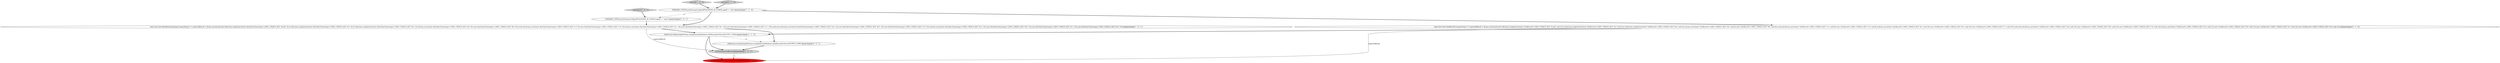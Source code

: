 digraph {
2 [style = filled, label = "testLeft['1', '0', '0']", fillcolor = lightgray, shape = diamond image = "AAA0AAABBB1BBB"];
3 [style = filled, label = "leftStream.leftJoin(rightStream,valueJoiner,JoinWindows.of(ofSeconds(10))).to(OUTPUT_TOPIC)@@@5@@@['1', '1', '0']", fillcolor = white, shape = ellipse image = "AAA0AAABBB1BBB"];
1 [style = filled, label = "final List<List<KeyValueTimestamp<Long,String>>> expectedResult = Arrays.asList(null,null,Collections.singletonList(new KeyValueTimestamp<>(ANY_UNIQUE_KEY,\"A-null\",3L)),Collections.singletonList(new KeyValueTimestamp<>(ANY_UNIQUE_KEY,\"A-a\",4L)),Collections.singletonList(new KeyValueTimestamp<>(ANY_UNIQUE_KEY,\"B-a\",5L)),Arrays.asList(new KeyValueTimestamp<>(ANY_UNIQUE_KEY,\"A-b\",6L),new KeyValueTimestamp<>(ANY_UNIQUE_KEY,\"B-b\",6L)),null,null,Arrays.asList(new KeyValueTimestamp<>(ANY_UNIQUE_KEY,\"C-a\",9L),new KeyValueTimestamp<>(ANY_UNIQUE_KEY,\"C-b\",9L)),Arrays.asList(new KeyValueTimestamp<>(ANY_UNIQUE_KEY,\"A-c\",10L),new KeyValueTimestamp<>(ANY_UNIQUE_KEY,\"B-c\",10L),new KeyValueTimestamp<>(ANY_UNIQUE_KEY,\"C-c\",10L)),null,null,null,Arrays.asList(new KeyValueTimestamp<>(ANY_UNIQUE_KEY,\"A-d\",14L),new KeyValueTimestamp<>(ANY_UNIQUE_KEY,\"B-d\",14L),new KeyValueTimestamp<>(ANY_UNIQUE_KEY,\"C-d\",14L)),Arrays.asList(new KeyValueTimestamp<>(ANY_UNIQUE_KEY,\"D-a\",15L),new KeyValueTimestamp<>(ANY_UNIQUE_KEY,\"D-b\",15L),new KeyValueTimestamp<>(ANY_UNIQUE_KEY,\"D-c\",15L),new KeyValueTimestamp<>(ANY_UNIQUE_KEY,\"D-d\",15L)))@@@4@@@['1', '0', '1']", fillcolor = white, shape = ellipse image = "AAA0AAABBB1BBB"];
9 [style = filled, label = "STREAMS_CONFIG.put(StreamsConfig.APPLICATION_ID_CONFIG,appID + \"-outer\")@@@3@@@['0', '0', '1']", fillcolor = white, shape = ellipse image = "AAA0AAABBB3BBB"];
0 [style = filled, label = "STREAMS_CONFIG.put(StreamsConfig.APPLICATION_ID_CONFIG,appID + \"-left\")@@@3@@@['1', '1', '0']", fillcolor = white, shape = ellipse image = "AAA0AAABBB1BBB"];
5 [style = filled, label = "testLeft['0', '1', '0']", fillcolor = lightgray, shape = diamond image = "AAA0AAABBB2BBB"];
8 [style = filled, label = "testOuter['0', '0', '1']", fillcolor = lightgray, shape = diamond image = "AAA0AAABBB3BBB"];
6 [style = filled, label = "runTestWithDriver(expectedResult)@@@6@@@['0', '1', '0']", fillcolor = red, shape = ellipse image = "AAA1AAABBB2BBB"];
10 [style = filled, label = "leftStream.outerJoin(rightStream,valueJoiner,JoinWindows.of(ofSeconds(10))).to(OUTPUT_TOPIC)@@@5@@@['0', '0', '1']", fillcolor = white, shape = ellipse image = "AAA0AAABBB3BBB"];
4 [style = filled, label = "runTest(expectedResult)@@@6@@@['1', '0', '1']", fillcolor = lightgray, shape = ellipse image = "AAA0AAABBB1BBB"];
7 [style = filled, label = "final List<List<TestRecord<Long,String>>> expectedResult = Arrays.asList(null,null,Collections.singletonList(new TestRecord<>(ANY_UNIQUE_KEY,\"A-null\",null,3L)),Collections.singletonList(new TestRecord<>(ANY_UNIQUE_KEY,\"A-a\",null,4L)),Collections.singletonList(new TestRecord<>(ANY_UNIQUE_KEY,\"B-a\",null,5L)),Arrays.asList(new TestRecord<>(ANY_UNIQUE_KEY,\"A-b\",null,6L),new TestRecord<>(ANY_UNIQUE_KEY,\"B-b\",null,6L)),null,null,Arrays.asList(new TestRecord<>(ANY_UNIQUE_KEY,\"C-a\",null,9L),new TestRecord<>(ANY_UNIQUE_KEY,\"C-b\",null,9L)),Arrays.asList(new TestRecord<>(ANY_UNIQUE_KEY,\"A-c\",null,10L),new TestRecord<>(ANY_UNIQUE_KEY,\"B-c\",null,10L),new TestRecord<>(ANY_UNIQUE_KEY,\"C-c\",null,10L)),null,null,null,Arrays.asList(new TestRecord<>(ANY_UNIQUE_KEY,\"A-d\",null,14L),new TestRecord<>(ANY_UNIQUE_KEY,\"B-d\",null,14L),new TestRecord<>(ANY_UNIQUE_KEY,\"C-d\",null,14L)),Arrays.asList(new TestRecord<>(ANY_UNIQUE_KEY,\"D-a\",null,15L),new TestRecord<>(ANY_UNIQUE_KEY,\"D-b\",null,15L),new TestRecord<>(ANY_UNIQUE_KEY,\"D-c\",null,15L),new TestRecord<>(ANY_UNIQUE_KEY,\"D-d\",null,15L)))@@@4@@@['0', '1', '0']", fillcolor = white, shape = ellipse image = "AAA0AAABBB2BBB"];
1->3 [style = bold, label=""];
8->9 [style = bold, label=""];
3->6 [style = bold, label=""];
2->0 [style = bold, label=""];
7->6 [style = solid, label="expectedResult"];
3->10 [style = dashed, label="0"];
0->9 [style = dashed, label="0"];
9->1 [style = bold, label=""];
5->0 [style = bold, label=""];
1->4 [style = solid, label="expectedResult"];
1->10 [style = bold, label=""];
4->6 [style = dashed, label="0"];
3->4 [style = bold, label=""];
0->1 [style = bold, label=""];
7->3 [style = bold, label=""];
0->7 [style = bold, label=""];
10->4 [style = bold, label=""];
}
